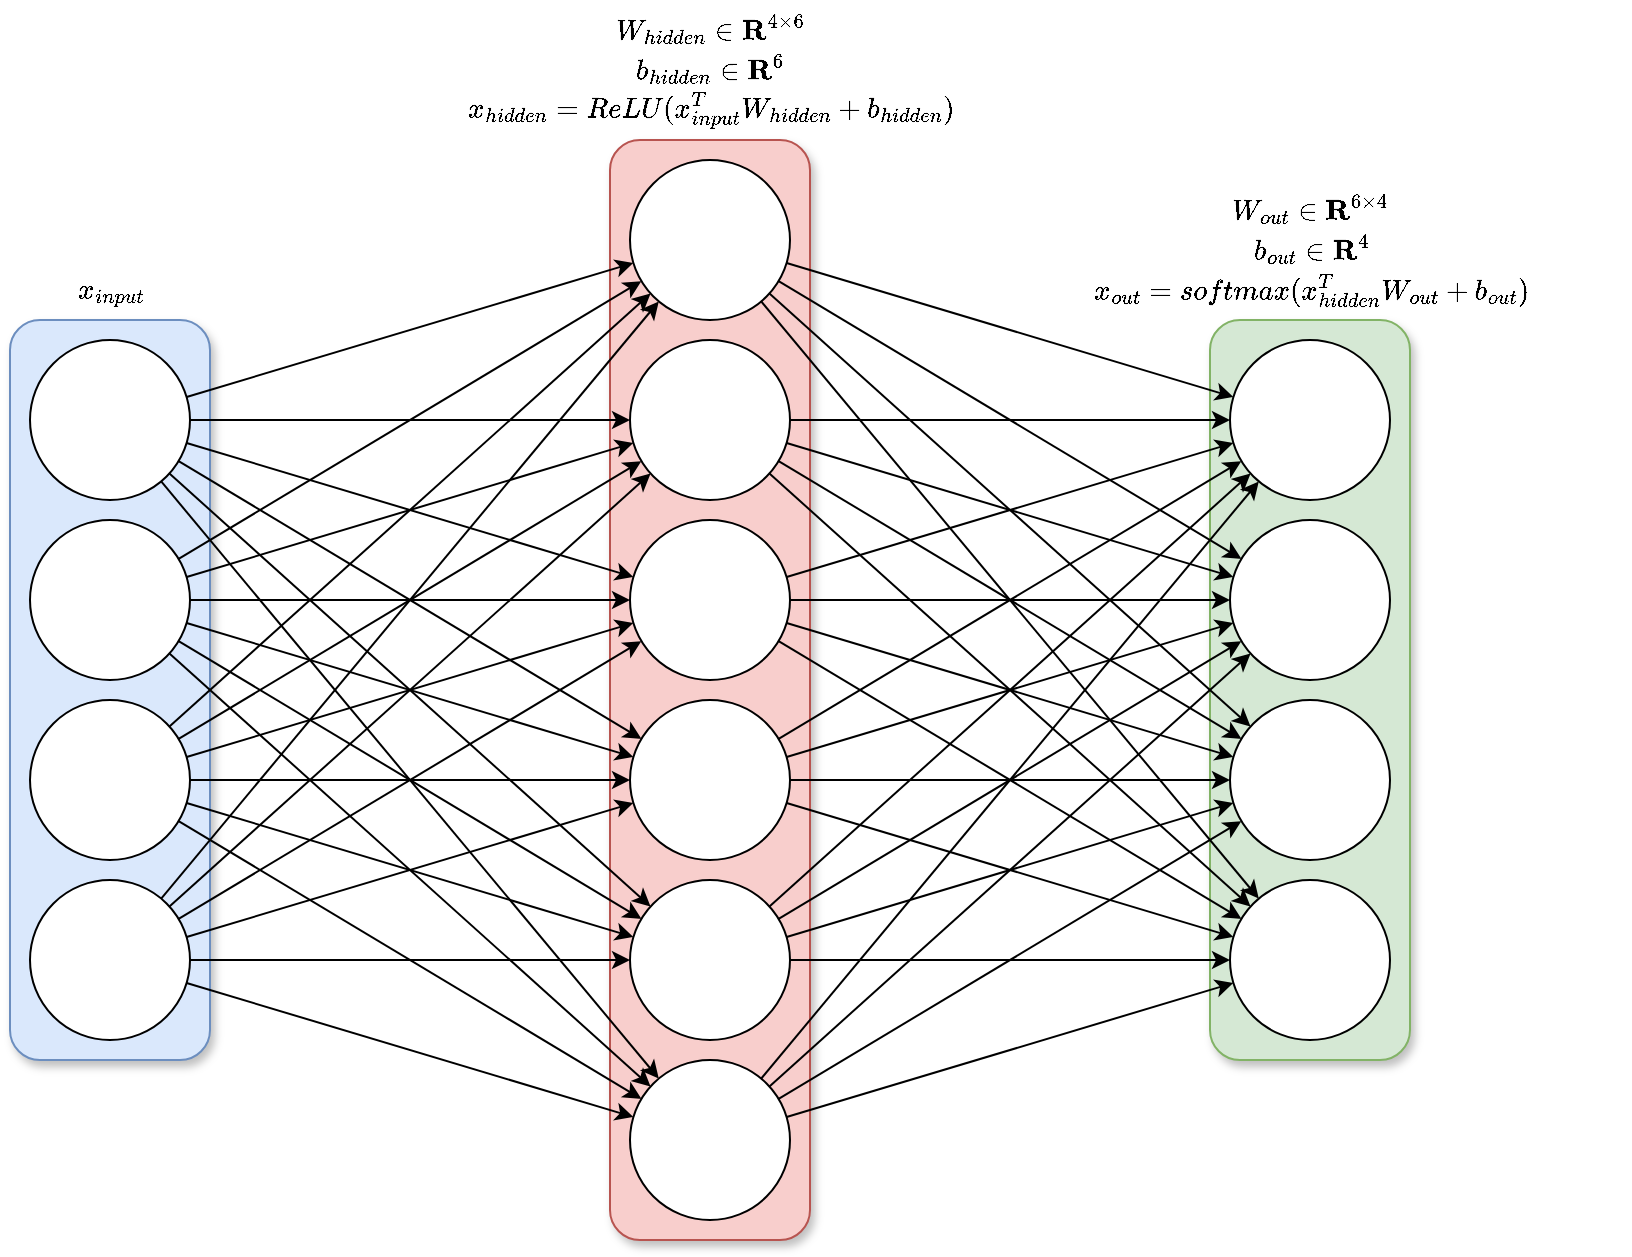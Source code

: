 <mxfile version="21.2.1" type="device">
  <diagram name="Page-1" id="76_zgrf11TB1RxHznESh">
    <mxGraphModel dx="990" dy="1475" grid="1" gridSize="10" guides="1" tooltips="1" connect="1" arrows="1" fold="1" page="1" pageScale="1" pageWidth="850" pageHeight="650" math="1" shadow="0">
      <root>
        <mxCell id="0" />
        <mxCell id="1" parent="0" />
        <mxCell id="-q-yL08rwZdAUEPEGKe_-25" value="" style="rounded=1;whiteSpace=wrap;html=1;fillColor=#d5e8d4;strokeColor=#82b366;shadow=1;" parent="1" vertex="1">
          <mxGeometry x="640" y="170" width="100" height="370" as="geometry" />
        </mxCell>
        <mxCell id="-q-yL08rwZdAUEPEGKe_-1" value="" style="rounded=1;whiteSpace=wrap;html=1;fillColor=#dae8fc;strokeColor=#6c8ebf;shadow=1;" parent="1" vertex="1">
          <mxGeometry x="40" y="170" width="100" height="370" as="geometry" />
        </mxCell>
        <mxCell id="-q-yL08rwZdAUEPEGKe_-12" value="" style="rounded=1;whiteSpace=wrap;html=1;fillColor=#f8cecc;strokeColor=#b85450;shadow=1;glass=0;" parent="1" vertex="1">
          <mxGeometry x="340" y="80" width="100" height="550" as="geometry" />
        </mxCell>
        <mxCell id="-q-yL08rwZdAUEPEGKe_-30" style="rounded=0;orthogonalLoop=1;jettySize=auto;html=1;" parent="1" source="-q-yL08rwZdAUEPEGKe_-6" target="-q-yL08rwZdAUEPEGKe_-14" edge="1">
          <mxGeometry relative="1" as="geometry" />
        </mxCell>
        <mxCell id="-q-yL08rwZdAUEPEGKe_-31" style="edgeStyle=orthogonalEdgeStyle;rounded=0;orthogonalLoop=1;jettySize=auto;html=1;" parent="1" source="-q-yL08rwZdAUEPEGKe_-6" target="-q-yL08rwZdAUEPEGKe_-13" edge="1">
          <mxGeometry relative="1" as="geometry" />
        </mxCell>
        <mxCell id="-q-yL08rwZdAUEPEGKe_-32" style="rounded=0;orthogonalLoop=1;jettySize=auto;html=1;" parent="1" source="-q-yL08rwZdAUEPEGKe_-6" target="-q-yL08rwZdAUEPEGKe_-15" edge="1">
          <mxGeometry relative="1" as="geometry" />
        </mxCell>
        <mxCell id="-q-yL08rwZdAUEPEGKe_-6" value="" style="ellipse;whiteSpace=wrap;html=1;aspect=fixed;" parent="1" vertex="1">
          <mxGeometry x="50" y="180" width="80" height="80" as="geometry" />
        </mxCell>
        <mxCell id="-q-yL08rwZdAUEPEGKe_-42" style="rounded=0;orthogonalLoop=1;jettySize=auto;html=1;" parent="1" source="-q-yL08rwZdAUEPEGKe_-7" target="-q-yL08rwZdAUEPEGKe_-22" edge="1">
          <mxGeometry relative="1" as="geometry" />
        </mxCell>
        <mxCell id="-q-yL08rwZdAUEPEGKe_-7" value="" style="ellipse;whiteSpace=wrap;html=1;aspect=fixed;" parent="1" vertex="1">
          <mxGeometry x="50" y="360" width="80" height="80" as="geometry" />
        </mxCell>
        <mxCell id="-q-yL08rwZdAUEPEGKe_-36" style="rounded=0;orthogonalLoop=1;jettySize=auto;html=1;" parent="1" source="-q-yL08rwZdAUEPEGKe_-8" target="-q-yL08rwZdAUEPEGKe_-22" edge="1">
          <mxGeometry relative="1" as="geometry" />
        </mxCell>
        <mxCell id="-q-yL08rwZdAUEPEGKe_-8" value="" style="ellipse;whiteSpace=wrap;html=1;aspect=fixed;" parent="1" vertex="1">
          <mxGeometry x="50" y="270" width="80" height="80" as="geometry" />
        </mxCell>
        <mxCell id="-q-yL08rwZdAUEPEGKe_-48" style="rounded=0;orthogonalLoop=1;jettySize=auto;html=1;" parent="1" source="-q-yL08rwZdAUEPEGKe_-9" target="-q-yL08rwZdAUEPEGKe_-22" edge="1">
          <mxGeometry relative="1" as="geometry" />
        </mxCell>
        <mxCell id="-q-yL08rwZdAUEPEGKe_-9" value="" style="ellipse;whiteSpace=wrap;html=1;aspect=fixed;" parent="1" vertex="1">
          <mxGeometry x="50" y="450" width="80" height="80" as="geometry" />
        </mxCell>
        <mxCell id="-q-yL08rwZdAUEPEGKe_-61" style="rounded=0;orthogonalLoop=1;jettySize=auto;html=1;" parent="1" source="-q-yL08rwZdAUEPEGKe_-13" target="-q-yL08rwZdAUEPEGKe_-26" edge="1">
          <mxGeometry relative="1" as="geometry" />
        </mxCell>
        <mxCell id="-q-yL08rwZdAUEPEGKe_-13" value="" style="ellipse;whiteSpace=wrap;html=1;aspect=fixed;" parent="1" vertex="1">
          <mxGeometry x="350" y="180" width="80" height="80" as="geometry" />
        </mxCell>
        <mxCell id="-q-yL08rwZdAUEPEGKe_-14" value="" style="ellipse;whiteSpace=wrap;html=1;aspect=fixed;" parent="1" vertex="1">
          <mxGeometry x="350" y="360" width="80" height="80" as="geometry" />
        </mxCell>
        <mxCell id="-q-yL08rwZdAUEPEGKe_-15" value="" style="ellipse;whiteSpace=wrap;html=1;aspect=fixed;" parent="1" vertex="1">
          <mxGeometry x="350" y="270" width="80" height="80" as="geometry" />
        </mxCell>
        <mxCell id="-q-yL08rwZdAUEPEGKe_-16" value="" style="ellipse;whiteSpace=wrap;html=1;aspect=fixed;" parent="1" vertex="1">
          <mxGeometry x="350" y="450" width="80" height="80" as="geometry" />
        </mxCell>
        <mxCell id="-q-yL08rwZdAUEPEGKe_-57" style="rounded=0;orthogonalLoop=1;jettySize=auto;html=1;" parent="1" source="-q-yL08rwZdAUEPEGKe_-22" target="-q-yL08rwZdAUEPEGKe_-26" edge="1">
          <mxGeometry relative="1" as="geometry" />
        </mxCell>
        <mxCell id="-q-yL08rwZdAUEPEGKe_-22" value="" style="ellipse;whiteSpace=wrap;html=1;aspect=fixed;" parent="1" vertex="1">
          <mxGeometry x="350" y="90" width="80" height="80" as="geometry" />
        </mxCell>
        <mxCell id="-q-yL08rwZdAUEPEGKe_-23" value="" style="ellipse;whiteSpace=wrap;html=1;aspect=fixed;" parent="1" vertex="1">
          <mxGeometry x="350" y="540" width="80" height="80" as="geometry" />
        </mxCell>
        <mxCell id="-q-yL08rwZdAUEPEGKe_-26" value="" style="ellipse;whiteSpace=wrap;html=1;aspect=fixed;" parent="1" vertex="1">
          <mxGeometry x="650" y="180" width="80" height="80" as="geometry" />
        </mxCell>
        <mxCell id="-q-yL08rwZdAUEPEGKe_-27" value="" style="ellipse;whiteSpace=wrap;html=1;aspect=fixed;" parent="1" vertex="1">
          <mxGeometry x="650" y="360" width="80" height="80" as="geometry" />
        </mxCell>
        <mxCell id="-q-yL08rwZdAUEPEGKe_-28" value="" style="ellipse;whiteSpace=wrap;html=1;aspect=fixed;" parent="1" vertex="1">
          <mxGeometry x="650" y="270" width="80" height="80" as="geometry" />
        </mxCell>
        <mxCell id="-q-yL08rwZdAUEPEGKe_-29" value="" style="ellipse;whiteSpace=wrap;html=1;aspect=fixed;" parent="1" vertex="1">
          <mxGeometry x="650" y="450" width="80" height="80" as="geometry" />
        </mxCell>
        <mxCell id="-q-yL08rwZdAUEPEGKe_-33" style="rounded=0;orthogonalLoop=1;jettySize=auto;html=1;" parent="1" source="-q-yL08rwZdAUEPEGKe_-6" target="-q-yL08rwZdAUEPEGKe_-22" edge="1">
          <mxGeometry relative="1" as="geometry" />
        </mxCell>
        <mxCell id="-q-yL08rwZdAUEPEGKe_-34" style="rounded=0;orthogonalLoop=1;jettySize=auto;html=1;" parent="1" source="-q-yL08rwZdAUEPEGKe_-6" target="-q-yL08rwZdAUEPEGKe_-16" edge="1">
          <mxGeometry relative="1" as="geometry" />
        </mxCell>
        <mxCell id="-q-yL08rwZdAUEPEGKe_-35" style="rounded=0;orthogonalLoop=1;jettySize=auto;html=1;" parent="1" source="-q-yL08rwZdAUEPEGKe_-6" target="-q-yL08rwZdAUEPEGKe_-23" edge="1">
          <mxGeometry relative="1" as="geometry" />
        </mxCell>
        <mxCell id="-q-yL08rwZdAUEPEGKe_-37" style="rounded=0;orthogonalLoop=1;jettySize=auto;html=1;" parent="1" source="-q-yL08rwZdAUEPEGKe_-8" target="-q-yL08rwZdAUEPEGKe_-13" edge="1">
          <mxGeometry relative="1" as="geometry" />
        </mxCell>
        <mxCell id="-q-yL08rwZdAUEPEGKe_-38" style="rounded=0;orthogonalLoop=1;jettySize=auto;html=1;" parent="1" source="-q-yL08rwZdAUEPEGKe_-8" target="-q-yL08rwZdAUEPEGKe_-15" edge="1">
          <mxGeometry relative="1" as="geometry" />
        </mxCell>
        <mxCell id="-q-yL08rwZdAUEPEGKe_-39" style="rounded=0;orthogonalLoop=1;jettySize=auto;html=1;" parent="1" source="-q-yL08rwZdAUEPEGKe_-8" target="-q-yL08rwZdAUEPEGKe_-14" edge="1">
          <mxGeometry relative="1" as="geometry" />
        </mxCell>
        <mxCell id="-q-yL08rwZdAUEPEGKe_-40" style="rounded=0;orthogonalLoop=1;jettySize=auto;html=1;" parent="1" source="-q-yL08rwZdAUEPEGKe_-8" target="-q-yL08rwZdAUEPEGKe_-16" edge="1">
          <mxGeometry relative="1" as="geometry" />
        </mxCell>
        <mxCell id="-q-yL08rwZdAUEPEGKe_-41" style="rounded=0;orthogonalLoop=1;jettySize=auto;html=1;" parent="1" source="-q-yL08rwZdAUEPEGKe_-8" target="-q-yL08rwZdAUEPEGKe_-23" edge="1">
          <mxGeometry relative="1" as="geometry" />
        </mxCell>
        <mxCell id="-q-yL08rwZdAUEPEGKe_-43" style="rounded=0;orthogonalLoop=1;jettySize=auto;html=1;" parent="1" source="-q-yL08rwZdAUEPEGKe_-7" target="-q-yL08rwZdAUEPEGKe_-13" edge="1">
          <mxGeometry relative="1" as="geometry" />
        </mxCell>
        <mxCell id="-q-yL08rwZdAUEPEGKe_-44" style="rounded=0;orthogonalLoop=1;jettySize=auto;html=1;" parent="1" source="-q-yL08rwZdAUEPEGKe_-7" target="-q-yL08rwZdAUEPEGKe_-15" edge="1">
          <mxGeometry relative="1" as="geometry" />
        </mxCell>
        <mxCell id="-q-yL08rwZdAUEPEGKe_-45" style="rounded=0;orthogonalLoop=1;jettySize=auto;html=1;" parent="1" source="-q-yL08rwZdAUEPEGKe_-7" target="-q-yL08rwZdAUEPEGKe_-14" edge="1">
          <mxGeometry relative="1" as="geometry" />
        </mxCell>
        <mxCell id="-q-yL08rwZdAUEPEGKe_-46" style="rounded=0;orthogonalLoop=1;jettySize=auto;html=1;" parent="1" source="-q-yL08rwZdAUEPEGKe_-7" target="-q-yL08rwZdAUEPEGKe_-16" edge="1">
          <mxGeometry relative="1" as="geometry" />
        </mxCell>
        <mxCell id="-q-yL08rwZdAUEPEGKe_-47" style="rounded=0;orthogonalLoop=1;jettySize=auto;html=1;" parent="1" source="-q-yL08rwZdAUEPEGKe_-7" target="-q-yL08rwZdAUEPEGKe_-23" edge="1">
          <mxGeometry relative="1" as="geometry" />
        </mxCell>
        <mxCell id="-q-yL08rwZdAUEPEGKe_-49" style="rounded=0;orthogonalLoop=1;jettySize=auto;html=1;" parent="1" source="-q-yL08rwZdAUEPEGKe_-9" target="-q-yL08rwZdAUEPEGKe_-13" edge="1">
          <mxGeometry relative="1" as="geometry" />
        </mxCell>
        <mxCell id="-q-yL08rwZdAUEPEGKe_-50" style="rounded=0;orthogonalLoop=1;jettySize=auto;html=1;" parent="1" source="-q-yL08rwZdAUEPEGKe_-9" target="-q-yL08rwZdAUEPEGKe_-15" edge="1">
          <mxGeometry relative="1" as="geometry" />
        </mxCell>
        <mxCell id="-q-yL08rwZdAUEPEGKe_-51" style="rounded=0;orthogonalLoop=1;jettySize=auto;html=1;" parent="1" source="-q-yL08rwZdAUEPEGKe_-9" target="-q-yL08rwZdAUEPEGKe_-14" edge="1">
          <mxGeometry relative="1" as="geometry" />
        </mxCell>
        <mxCell id="-q-yL08rwZdAUEPEGKe_-52" style="rounded=0;orthogonalLoop=1;jettySize=auto;html=1;" parent="1" source="-q-yL08rwZdAUEPEGKe_-9" target="-q-yL08rwZdAUEPEGKe_-16" edge="1">
          <mxGeometry relative="1" as="geometry" />
        </mxCell>
        <mxCell id="-q-yL08rwZdAUEPEGKe_-53" style="rounded=0;orthogonalLoop=1;jettySize=auto;html=1;" parent="1" source="-q-yL08rwZdAUEPEGKe_-9" target="-q-yL08rwZdAUEPEGKe_-23" edge="1">
          <mxGeometry relative="1" as="geometry" />
        </mxCell>
        <mxCell id="-q-yL08rwZdAUEPEGKe_-55" value="$$W_{hidden} \in \mathbf{R}^{4 \times 6}$$" style="text;html=1;align=center;verticalAlign=middle;resizable=0;points=[];autosize=1;strokeColor=none;fillColor=none;" parent="1" vertex="1">
          <mxGeometry x="265" y="10" width="250" height="30" as="geometry" />
        </mxCell>
        <mxCell id="-q-yL08rwZdAUEPEGKe_-56" value="$$W_{out} \in \mathbf{R}^{6 \times 4}$$" style="text;html=1;align=center;verticalAlign=middle;resizable=0;points=[];autosize=1;strokeColor=none;fillColor=none;" parent="1" vertex="1">
          <mxGeometry x="575" y="100" width="230" height="30" as="geometry" />
        </mxCell>
        <mxCell id="-q-yL08rwZdAUEPEGKe_-58" style="rounded=0;orthogonalLoop=1;jettySize=auto;html=1;" parent="1" source="-q-yL08rwZdAUEPEGKe_-22" target="-q-yL08rwZdAUEPEGKe_-28" edge="1">
          <mxGeometry relative="1" as="geometry" />
        </mxCell>
        <mxCell id="-q-yL08rwZdAUEPEGKe_-59" style="rounded=0;orthogonalLoop=1;jettySize=auto;html=1;" parent="1" source="-q-yL08rwZdAUEPEGKe_-22" target="-q-yL08rwZdAUEPEGKe_-27" edge="1">
          <mxGeometry relative="1" as="geometry" />
        </mxCell>
        <mxCell id="-q-yL08rwZdAUEPEGKe_-60" style="rounded=0;orthogonalLoop=1;jettySize=auto;html=1;" parent="1" source="-q-yL08rwZdAUEPEGKe_-22" target="-q-yL08rwZdAUEPEGKe_-29" edge="1">
          <mxGeometry relative="1" as="geometry" />
        </mxCell>
        <mxCell id="-q-yL08rwZdAUEPEGKe_-62" style="rounded=0;orthogonalLoop=1;jettySize=auto;html=1;" parent="1" source="-q-yL08rwZdAUEPEGKe_-13" target="-q-yL08rwZdAUEPEGKe_-28" edge="1">
          <mxGeometry relative="1" as="geometry" />
        </mxCell>
        <mxCell id="-q-yL08rwZdAUEPEGKe_-63" style="rounded=0;orthogonalLoop=1;jettySize=auto;html=1;" parent="1" source="-q-yL08rwZdAUEPEGKe_-13" target="-q-yL08rwZdAUEPEGKe_-27" edge="1">
          <mxGeometry relative="1" as="geometry" />
        </mxCell>
        <mxCell id="-q-yL08rwZdAUEPEGKe_-64" style="rounded=0;orthogonalLoop=1;jettySize=auto;html=1;" parent="1" source="-q-yL08rwZdAUEPEGKe_-13" target="-q-yL08rwZdAUEPEGKe_-29" edge="1">
          <mxGeometry relative="1" as="geometry" />
        </mxCell>
        <mxCell id="-q-yL08rwZdAUEPEGKe_-65" style="rounded=0;orthogonalLoop=1;jettySize=auto;html=1;" parent="1" source="-q-yL08rwZdAUEPEGKe_-15" target="-q-yL08rwZdAUEPEGKe_-29" edge="1">
          <mxGeometry relative="1" as="geometry" />
        </mxCell>
        <mxCell id="-q-yL08rwZdAUEPEGKe_-66" style="rounded=0;orthogonalLoop=1;jettySize=auto;html=1;" parent="1" source="-q-yL08rwZdAUEPEGKe_-14" target="-q-yL08rwZdAUEPEGKe_-29" edge="1">
          <mxGeometry relative="1" as="geometry" />
        </mxCell>
        <mxCell id="-q-yL08rwZdAUEPEGKe_-67" style="rounded=0;orthogonalLoop=1;jettySize=auto;html=1;" parent="1" source="-q-yL08rwZdAUEPEGKe_-16" target="-q-yL08rwZdAUEPEGKe_-29" edge="1">
          <mxGeometry relative="1" as="geometry" />
        </mxCell>
        <mxCell id="-q-yL08rwZdAUEPEGKe_-68" style="rounded=0;orthogonalLoop=1;jettySize=auto;html=1;" parent="1" source="-q-yL08rwZdAUEPEGKe_-23" target="-q-yL08rwZdAUEPEGKe_-29" edge="1">
          <mxGeometry relative="1" as="geometry" />
        </mxCell>
        <mxCell id="-q-yL08rwZdAUEPEGKe_-69" style="rounded=0;orthogonalLoop=1;jettySize=auto;html=1;" parent="1" source="-q-yL08rwZdAUEPEGKe_-23" target="-q-yL08rwZdAUEPEGKe_-27" edge="1">
          <mxGeometry relative="1" as="geometry" />
        </mxCell>
        <mxCell id="-q-yL08rwZdAUEPEGKe_-70" style="rounded=0;orthogonalLoop=1;jettySize=auto;html=1;" parent="1" source="-q-yL08rwZdAUEPEGKe_-23" target="-q-yL08rwZdAUEPEGKe_-28" edge="1">
          <mxGeometry relative="1" as="geometry" />
        </mxCell>
        <mxCell id="-q-yL08rwZdAUEPEGKe_-71" style="rounded=0;orthogonalLoop=1;jettySize=auto;html=1;" parent="1" source="-q-yL08rwZdAUEPEGKe_-23" target="-q-yL08rwZdAUEPEGKe_-26" edge="1">
          <mxGeometry relative="1" as="geometry" />
        </mxCell>
        <mxCell id="-q-yL08rwZdAUEPEGKe_-72" style="rounded=0;orthogonalLoop=1;jettySize=auto;html=1;" parent="1" source="-q-yL08rwZdAUEPEGKe_-16" target="-q-yL08rwZdAUEPEGKe_-26" edge="1">
          <mxGeometry relative="1" as="geometry" />
        </mxCell>
        <mxCell id="-q-yL08rwZdAUEPEGKe_-74" style="rounded=0;orthogonalLoop=1;jettySize=auto;html=1;" parent="1" source="-q-yL08rwZdAUEPEGKe_-14" target="-q-yL08rwZdAUEPEGKe_-26" edge="1">
          <mxGeometry relative="1" as="geometry" />
        </mxCell>
        <mxCell id="-q-yL08rwZdAUEPEGKe_-75" style="rounded=0;orthogonalLoop=1;jettySize=auto;html=1;" parent="1" source="-q-yL08rwZdAUEPEGKe_-15" target="-q-yL08rwZdAUEPEGKe_-26" edge="1">
          <mxGeometry relative="1" as="geometry" />
        </mxCell>
        <mxCell id="-q-yL08rwZdAUEPEGKe_-76" style="rounded=0;orthogonalLoop=1;jettySize=auto;html=1;" parent="1" source="-q-yL08rwZdAUEPEGKe_-15" target="-q-yL08rwZdAUEPEGKe_-28" edge="1">
          <mxGeometry relative="1" as="geometry" />
        </mxCell>
        <mxCell id="-q-yL08rwZdAUEPEGKe_-77" style="rounded=0;orthogonalLoop=1;jettySize=auto;html=1;" parent="1" source="-q-yL08rwZdAUEPEGKe_-15" target="-q-yL08rwZdAUEPEGKe_-27" edge="1">
          <mxGeometry relative="1" as="geometry" />
        </mxCell>
        <mxCell id="-q-yL08rwZdAUEPEGKe_-78" style="rounded=0;orthogonalLoop=1;jettySize=auto;html=1;" parent="1" source="-q-yL08rwZdAUEPEGKe_-14" target="-q-yL08rwZdAUEPEGKe_-27" edge="1">
          <mxGeometry relative="1" as="geometry" />
        </mxCell>
        <mxCell id="-q-yL08rwZdAUEPEGKe_-79" style="rounded=0;orthogonalLoop=1;jettySize=auto;html=1;" parent="1" source="-q-yL08rwZdAUEPEGKe_-16" target="-q-yL08rwZdAUEPEGKe_-27" edge="1">
          <mxGeometry relative="1" as="geometry" />
        </mxCell>
        <mxCell id="-q-yL08rwZdAUEPEGKe_-80" style="rounded=0;orthogonalLoop=1;jettySize=auto;html=1;" parent="1" source="-q-yL08rwZdAUEPEGKe_-16" target="-q-yL08rwZdAUEPEGKe_-28" edge="1">
          <mxGeometry relative="1" as="geometry" />
        </mxCell>
        <mxCell id="-q-yL08rwZdAUEPEGKe_-81" style="rounded=0;orthogonalLoop=1;jettySize=auto;html=1;" parent="1" source="-q-yL08rwZdAUEPEGKe_-14" target="-q-yL08rwZdAUEPEGKe_-28" edge="1">
          <mxGeometry relative="1" as="geometry" />
        </mxCell>
        <mxCell id="-q-yL08rwZdAUEPEGKe_-83" value="$$x_{hidden} = ReLU(x_{input}^T W_{hidden} + b_{hidden})$$" style="text;html=1;align=center;verticalAlign=middle;resizable=0;points=[];autosize=1;strokeColor=none;fillColor=none;" parent="1" vertex="1">
          <mxGeometry x="210" y="50" width="360" height="30" as="geometry" />
        </mxCell>
        <mxCell id="-q-yL08rwZdAUEPEGKe_-84" value="$$x_{out} = softmax(x_{hidden}^T W_{out} + b_{out})$$" style="text;html=1;align=center;verticalAlign=middle;resizable=0;points=[];autosize=1;strokeColor=none;fillColor=none;" parent="1" vertex="1">
          <mxGeometry x="530" y="140" width="320" height="30" as="geometry" />
        </mxCell>
        <mxCell id="-q-yL08rwZdAUEPEGKe_-85" value="$$x_{input}$$" style="text;html=1;align=center;verticalAlign=middle;resizable=0;points=[];autosize=1;strokeColor=none;fillColor=none;" parent="1" vertex="1">
          <mxGeometry x="40" y="140" width="100" height="30" as="geometry" />
        </mxCell>
        <mxCell id="-q-yL08rwZdAUEPEGKe_-86" value="$$b_{hidden} \in \mathbf{R}^6$$" style="text;html=1;align=center;verticalAlign=middle;resizable=0;points=[];autosize=1;strokeColor=none;fillColor=none;" parent="1" vertex="1">
          <mxGeometry x="290" y="30" width="200" height="30" as="geometry" />
        </mxCell>
        <mxCell id="-q-yL08rwZdAUEPEGKe_-87" value="$$b_{out} \in \mathbf{R}^4$$" style="text;html=1;align=center;verticalAlign=middle;resizable=0;points=[];autosize=1;strokeColor=none;fillColor=none;" parent="1" vertex="1">
          <mxGeometry x="600" y="120" width="180" height="30" as="geometry" />
        </mxCell>
      </root>
    </mxGraphModel>
  </diagram>
</mxfile>
